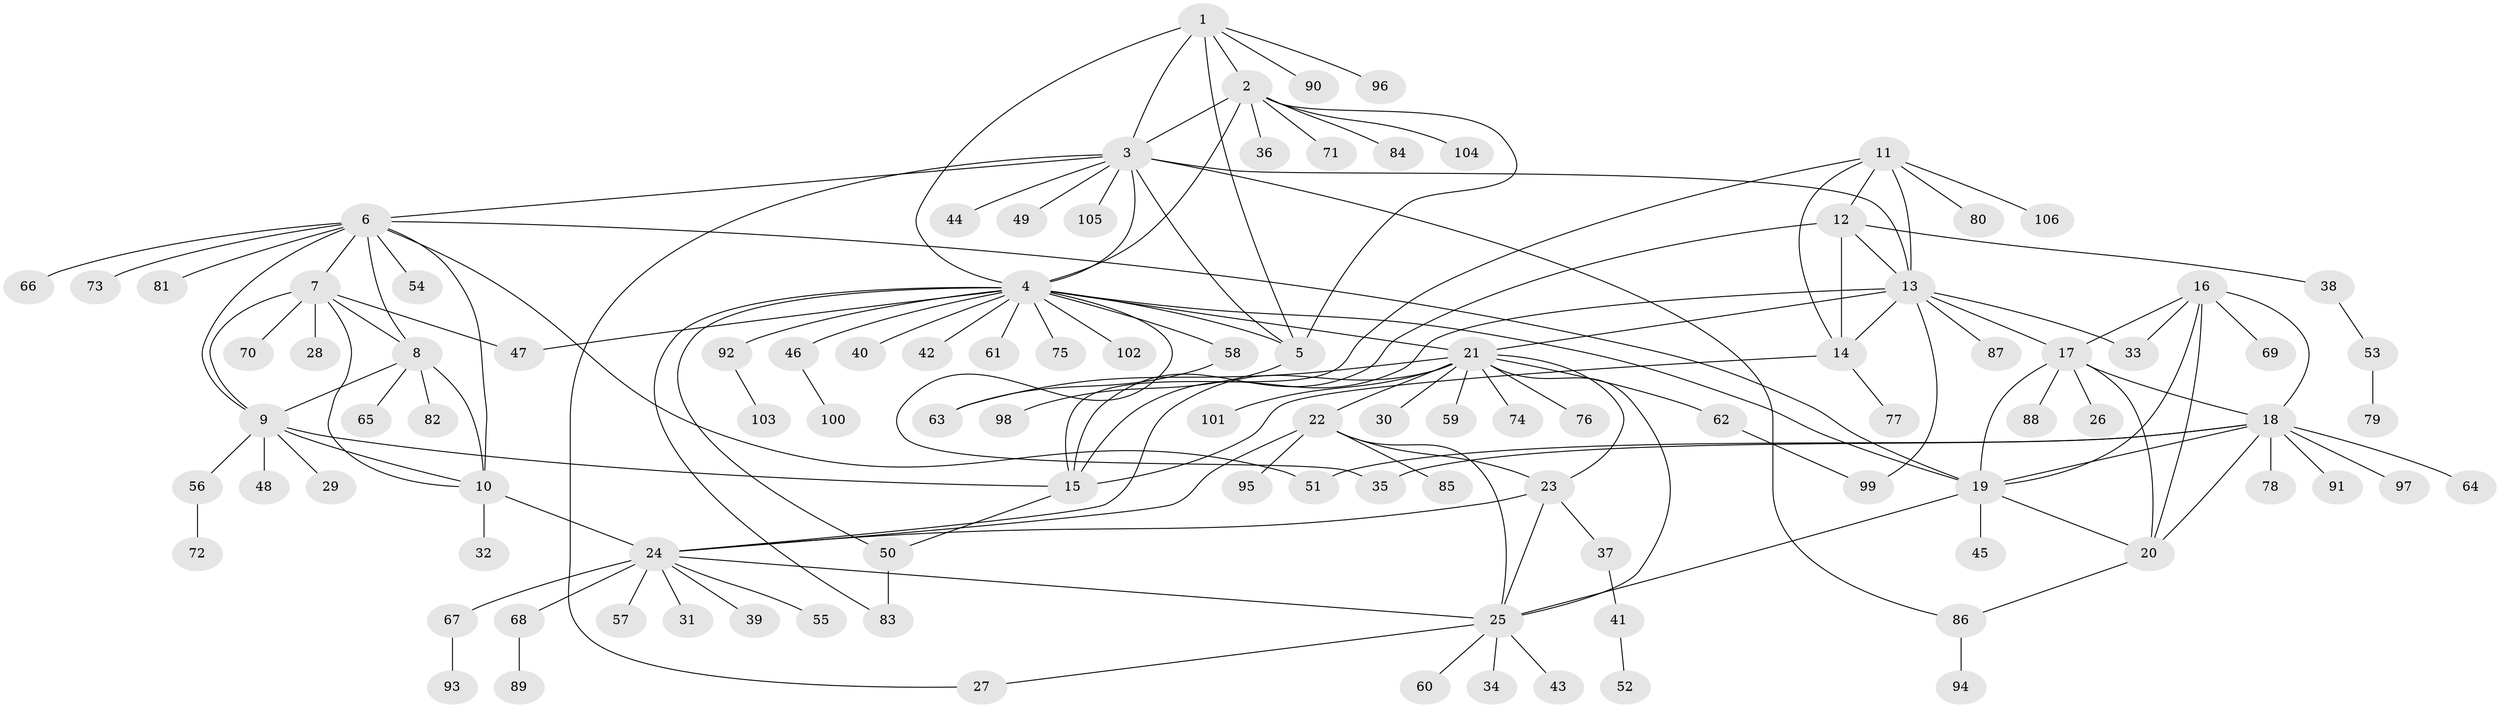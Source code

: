 // coarse degree distribution, {4: 0.0379746835443038, 6: 0.0379746835443038, 11: 0.02531645569620253, 16: 0.012658227848101266, 9: 0.0379746835443038, 5: 0.012658227848101266, 7: 0.02531645569620253, 3: 0.012658227848101266, 8: 0.012658227848101266, 12: 0.012658227848101266, 1: 0.6455696202531646, 2: 0.12658227848101267}
// Generated by graph-tools (version 1.1) at 2025/24/03/03/25 07:24:12]
// undirected, 106 vertices, 151 edges
graph export_dot {
graph [start="1"]
  node [color=gray90,style=filled];
  1;
  2;
  3;
  4;
  5;
  6;
  7;
  8;
  9;
  10;
  11;
  12;
  13;
  14;
  15;
  16;
  17;
  18;
  19;
  20;
  21;
  22;
  23;
  24;
  25;
  26;
  27;
  28;
  29;
  30;
  31;
  32;
  33;
  34;
  35;
  36;
  37;
  38;
  39;
  40;
  41;
  42;
  43;
  44;
  45;
  46;
  47;
  48;
  49;
  50;
  51;
  52;
  53;
  54;
  55;
  56;
  57;
  58;
  59;
  60;
  61;
  62;
  63;
  64;
  65;
  66;
  67;
  68;
  69;
  70;
  71;
  72;
  73;
  74;
  75;
  76;
  77;
  78;
  79;
  80;
  81;
  82;
  83;
  84;
  85;
  86;
  87;
  88;
  89;
  90;
  91;
  92;
  93;
  94;
  95;
  96;
  97;
  98;
  99;
  100;
  101;
  102;
  103;
  104;
  105;
  106;
  1 -- 2;
  1 -- 3;
  1 -- 4;
  1 -- 5;
  1 -- 90;
  1 -- 96;
  2 -- 3;
  2 -- 4;
  2 -- 5;
  2 -- 36;
  2 -- 71;
  2 -- 84;
  2 -- 104;
  3 -- 4;
  3 -- 5;
  3 -- 6;
  3 -- 13;
  3 -- 27;
  3 -- 44;
  3 -- 49;
  3 -- 86;
  3 -- 105;
  4 -- 5;
  4 -- 19;
  4 -- 21;
  4 -- 35;
  4 -- 40;
  4 -- 42;
  4 -- 46;
  4 -- 47;
  4 -- 50;
  4 -- 58;
  4 -- 61;
  4 -- 75;
  4 -- 83;
  4 -- 92;
  4 -- 102;
  5 -- 98;
  6 -- 7;
  6 -- 8;
  6 -- 9;
  6 -- 10;
  6 -- 19;
  6 -- 51;
  6 -- 54;
  6 -- 66;
  6 -- 73;
  6 -- 81;
  7 -- 8;
  7 -- 9;
  7 -- 10;
  7 -- 28;
  7 -- 47;
  7 -- 70;
  8 -- 9;
  8 -- 10;
  8 -- 65;
  8 -- 82;
  9 -- 10;
  9 -- 15;
  9 -- 29;
  9 -- 48;
  9 -- 56;
  10 -- 24;
  10 -- 32;
  11 -- 12;
  11 -- 13;
  11 -- 14;
  11 -- 15;
  11 -- 80;
  11 -- 106;
  12 -- 13;
  12 -- 14;
  12 -- 15;
  12 -- 38;
  13 -- 14;
  13 -- 15;
  13 -- 17;
  13 -- 21;
  13 -- 33;
  13 -- 87;
  13 -- 99;
  14 -- 15;
  14 -- 77;
  15 -- 50;
  16 -- 17;
  16 -- 18;
  16 -- 19;
  16 -- 20;
  16 -- 33;
  16 -- 69;
  17 -- 18;
  17 -- 19;
  17 -- 20;
  17 -- 26;
  17 -- 88;
  18 -- 19;
  18 -- 20;
  18 -- 35;
  18 -- 51;
  18 -- 64;
  18 -- 78;
  18 -- 91;
  18 -- 97;
  19 -- 20;
  19 -- 25;
  19 -- 45;
  20 -- 86;
  21 -- 22;
  21 -- 23;
  21 -- 24;
  21 -- 25;
  21 -- 30;
  21 -- 59;
  21 -- 62;
  21 -- 63;
  21 -- 74;
  21 -- 76;
  21 -- 101;
  22 -- 23;
  22 -- 24;
  22 -- 25;
  22 -- 85;
  22 -- 95;
  23 -- 24;
  23 -- 25;
  23 -- 37;
  24 -- 25;
  24 -- 31;
  24 -- 39;
  24 -- 55;
  24 -- 57;
  24 -- 67;
  24 -- 68;
  25 -- 27;
  25 -- 34;
  25 -- 43;
  25 -- 60;
  37 -- 41;
  38 -- 53;
  41 -- 52;
  46 -- 100;
  50 -- 83;
  53 -- 79;
  56 -- 72;
  58 -- 63;
  62 -- 99;
  67 -- 93;
  68 -- 89;
  86 -- 94;
  92 -- 103;
}
